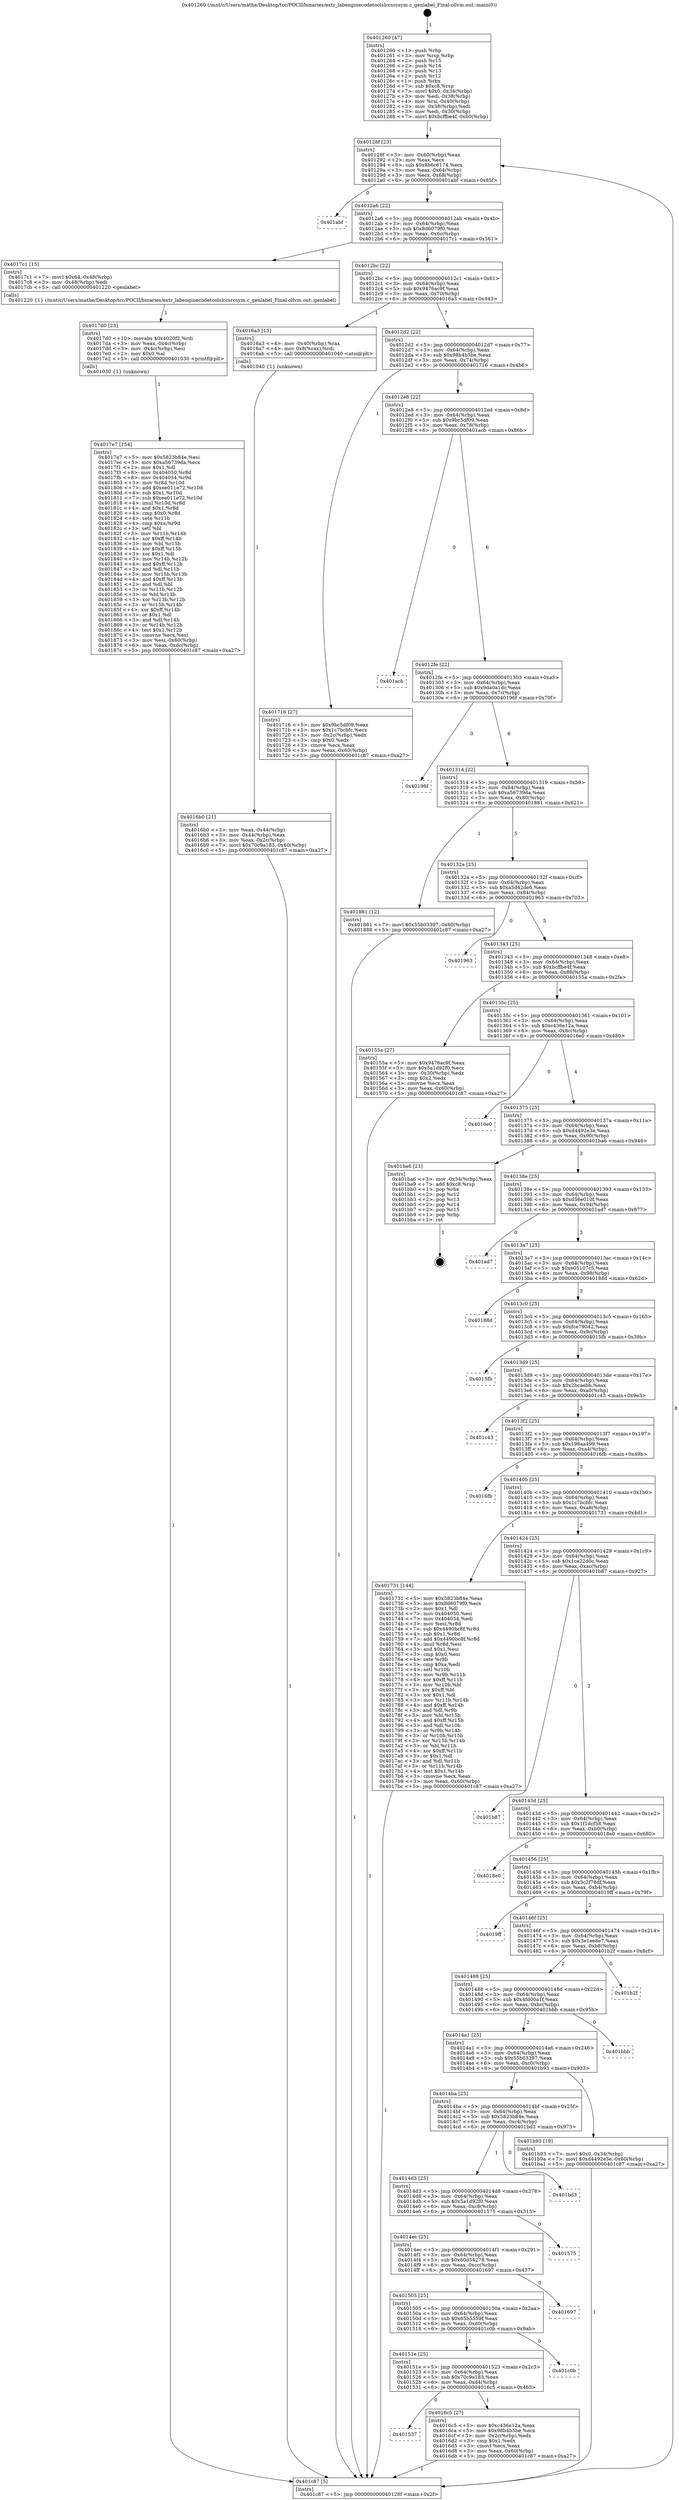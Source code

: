 digraph "0x401260" {
  label = "0x401260 (/mnt/c/Users/mathe/Desktop/tcc/POCII/binaries/extr_labenginecodetoolslccsrcsym.c_genlabel_Final-ollvm.out::main(0))"
  labelloc = "t"
  node[shape=record]

  Entry [label="",width=0.3,height=0.3,shape=circle,fillcolor=black,style=filled]
  "0x40128f" [label="{
     0x40128f [23]\l
     | [instrs]\l
     &nbsp;&nbsp;0x40128f \<+3\>: mov -0x60(%rbp),%eax\l
     &nbsp;&nbsp;0x401292 \<+2\>: mov %eax,%ecx\l
     &nbsp;&nbsp;0x401294 \<+6\>: sub $0x8b6c6174,%ecx\l
     &nbsp;&nbsp;0x40129a \<+3\>: mov %eax,-0x64(%rbp)\l
     &nbsp;&nbsp;0x40129d \<+3\>: mov %ecx,-0x68(%rbp)\l
     &nbsp;&nbsp;0x4012a0 \<+6\>: je 0000000000401abf \<main+0x85f\>\l
  }"]
  "0x401abf" [label="{
     0x401abf\l
  }", style=dashed]
  "0x4012a6" [label="{
     0x4012a6 [22]\l
     | [instrs]\l
     &nbsp;&nbsp;0x4012a6 \<+5\>: jmp 00000000004012ab \<main+0x4b\>\l
     &nbsp;&nbsp;0x4012ab \<+3\>: mov -0x64(%rbp),%eax\l
     &nbsp;&nbsp;0x4012ae \<+5\>: sub $0x8d6079f0,%eax\l
     &nbsp;&nbsp;0x4012b3 \<+3\>: mov %eax,-0x6c(%rbp)\l
     &nbsp;&nbsp;0x4012b6 \<+6\>: je 00000000004017c1 \<main+0x561\>\l
  }"]
  Exit [label="",width=0.3,height=0.3,shape=circle,fillcolor=black,style=filled,peripheries=2]
  "0x4017c1" [label="{
     0x4017c1 [15]\l
     | [instrs]\l
     &nbsp;&nbsp;0x4017c1 \<+7\>: movl $0x64,-0x48(%rbp)\l
     &nbsp;&nbsp;0x4017c8 \<+3\>: mov -0x48(%rbp),%edi\l
     &nbsp;&nbsp;0x4017cb \<+5\>: call 0000000000401220 \<genlabel\>\l
     | [calls]\l
     &nbsp;&nbsp;0x401220 \{1\} (/mnt/c/Users/mathe/Desktop/tcc/POCII/binaries/extr_labenginecodetoolslccsrcsym.c_genlabel_Final-ollvm.out::genlabel)\l
  }"]
  "0x4012bc" [label="{
     0x4012bc [22]\l
     | [instrs]\l
     &nbsp;&nbsp;0x4012bc \<+5\>: jmp 00000000004012c1 \<main+0x61\>\l
     &nbsp;&nbsp;0x4012c1 \<+3\>: mov -0x64(%rbp),%eax\l
     &nbsp;&nbsp;0x4012c4 \<+5\>: sub $0x9476ac9f,%eax\l
     &nbsp;&nbsp;0x4012c9 \<+3\>: mov %eax,-0x70(%rbp)\l
     &nbsp;&nbsp;0x4012cc \<+6\>: je 00000000004016a3 \<main+0x443\>\l
  }"]
  "0x4017e7" [label="{
     0x4017e7 [154]\l
     | [instrs]\l
     &nbsp;&nbsp;0x4017e7 \<+5\>: mov $0x5823b84e,%esi\l
     &nbsp;&nbsp;0x4017ec \<+5\>: mov $0xa56739da,%ecx\l
     &nbsp;&nbsp;0x4017f1 \<+2\>: mov $0x1,%dl\l
     &nbsp;&nbsp;0x4017f3 \<+8\>: mov 0x404050,%r8d\l
     &nbsp;&nbsp;0x4017fb \<+8\>: mov 0x404054,%r9d\l
     &nbsp;&nbsp;0x401803 \<+3\>: mov %r8d,%r10d\l
     &nbsp;&nbsp;0x401806 \<+7\>: add $0xee011e72,%r10d\l
     &nbsp;&nbsp;0x40180d \<+4\>: sub $0x1,%r10d\l
     &nbsp;&nbsp;0x401811 \<+7\>: sub $0xee011e72,%r10d\l
     &nbsp;&nbsp;0x401818 \<+4\>: imul %r10d,%r8d\l
     &nbsp;&nbsp;0x40181c \<+4\>: and $0x1,%r8d\l
     &nbsp;&nbsp;0x401820 \<+4\>: cmp $0x0,%r8d\l
     &nbsp;&nbsp;0x401824 \<+4\>: sete %r11b\l
     &nbsp;&nbsp;0x401828 \<+4\>: cmp $0xa,%r9d\l
     &nbsp;&nbsp;0x40182c \<+3\>: setl %bl\l
     &nbsp;&nbsp;0x40182f \<+3\>: mov %r11b,%r14b\l
     &nbsp;&nbsp;0x401832 \<+4\>: xor $0xff,%r14b\l
     &nbsp;&nbsp;0x401836 \<+3\>: mov %bl,%r15b\l
     &nbsp;&nbsp;0x401839 \<+4\>: xor $0xff,%r15b\l
     &nbsp;&nbsp;0x40183d \<+3\>: xor $0x1,%dl\l
     &nbsp;&nbsp;0x401840 \<+3\>: mov %r14b,%r12b\l
     &nbsp;&nbsp;0x401843 \<+4\>: and $0xff,%r12b\l
     &nbsp;&nbsp;0x401847 \<+3\>: and %dl,%r11b\l
     &nbsp;&nbsp;0x40184a \<+3\>: mov %r15b,%r13b\l
     &nbsp;&nbsp;0x40184d \<+4\>: and $0xff,%r13b\l
     &nbsp;&nbsp;0x401851 \<+2\>: and %dl,%bl\l
     &nbsp;&nbsp;0x401853 \<+3\>: or %r11b,%r12b\l
     &nbsp;&nbsp;0x401856 \<+3\>: or %bl,%r13b\l
     &nbsp;&nbsp;0x401859 \<+3\>: xor %r13b,%r12b\l
     &nbsp;&nbsp;0x40185c \<+3\>: or %r15b,%r14b\l
     &nbsp;&nbsp;0x40185f \<+4\>: xor $0xff,%r14b\l
     &nbsp;&nbsp;0x401863 \<+3\>: or $0x1,%dl\l
     &nbsp;&nbsp;0x401866 \<+3\>: and %dl,%r14b\l
     &nbsp;&nbsp;0x401869 \<+3\>: or %r14b,%r12b\l
     &nbsp;&nbsp;0x40186c \<+4\>: test $0x1,%r12b\l
     &nbsp;&nbsp;0x401870 \<+3\>: cmovne %ecx,%esi\l
     &nbsp;&nbsp;0x401873 \<+3\>: mov %esi,-0x60(%rbp)\l
     &nbsp;&nbsp;0x401876 \<+6\>: mov %eax,-0xdc(%rbp)\l
     &nbsp;&nbsp;0x40187c \<+5\>: jmp 0000000000401c87 \<main+0xa27\>\l
  }"]
  "0x4016a3" [label="{
     0x4016a3 [13]\l
     | [instrs]\l
     &nbsp;&nbsp;0x4016a3 \<+4\>: mov -0x40(%rbp),%rax\l
     &nbsp;&nbsp;0x4016a7 \<+4\>: mov 0x8(%rax),%rdi\l
     &nbsp;&nbsp;0x4016ab \<+5\>: call 0000000000401040 \<atoi@plt\>\l
     | [calls]\l
     &nbsp;&nbsp;0x401040 \{1\} (unknown)\l
  }"]
  "0x4012d2" [label="{
     0x4012d2 [22]\l
     | [instrs]\l
     &nbsp;&nbsp;0x4012d2 \<+5\>: jmp 00000000004012d7 \<main+0x77\>\l
     &nbsp;&nbsp;0x4012d7 \<+3\>: mov -0x64(%rbp),%eax\l
     &nbsp;&nbsp;0x4012da \<+5\>: sub $0x98b4b5be,%eax\l
     &nbsp;&nbsp;0x4012df \<+3\>: mov %eax,-0x74(%rbp)\l
     &nbsp;&nbsp;0x4012e2 \<+6\>: je 0000000000401716 \<main+0x4b6\>\l
  }"]
  "0x4017d0" [label="{
     0x4017d0 [23]\l
     | [instrs]\l
     &nbsp;&nbsp;0x4017d0 \<+10\>: movabs $0x4020f2,%rdi\l
     &nbsp;&nbsp;0x4017da \<+3\>: mov %eax,-0x4c(%rbp)\l
     &nbsp;&nbsp;0x4017dd \<+3\>: mov -0x4c(%rbp),%esi\l
     &nbsp;&nbsp;0x4017e0 \<+2\>: mov $0x0,%al\l
     &nbsp;&nbsp;0x4017e2 \<+5\>: call 0000000000401030 \<printf@plt\>\l
     | [calls]\l
     &nbsp;&nbsp;0x401030 \{1\} (unknown)\l
  }"]
  "0x401716" [label="{
     0x401716 [27]\l
     | [instrs]\l
     &nbsp;&nbsp;0x401716 \<+5\>: mov $0x9bc5df09,%eax\l
     &nbsp;&nbsp;0x40171b \<+5\>: mov $0x1c7bcbfc,%ecx\l
     &nbsp;&nbsp;0x401720 \<+3\>: mov -0x2c(%rbp),%edx\l
     &nbsp;&nbsp;0x401723 \<+3\>: cmp $0x0,%edx\l
     &nbsp;&nbsp;0x401726 \<+3\>: cmove %ecx,%eax\l
     &nbsp;&nbsp;0x401729 \<+3\>: mov %eax,-0x60(%rbp)\l
     &nbsp;&nbsp;0x40172c \<+5\>: jmp 0000000000401c87 \<main+0xa27\>\l
  }"]
  "0x4012e8" [label="{
     0x4012e8 [22]\l
     | [instrs]\l
     &nbsp;&nbsp;0x4012e8 \<+5\>: jmp 00000000004012ed \<main+0x8d\>\l
     &nbsp;&nbsp;0x4012ed \<+3\>: mov -0x64(%rbp),%eax\l
     &nbsp;&nbsp;0x4012f0 \<+5\>: sub $0x9bc5df09,%eax\l
     &nbsp;&nbsp;0x4012f5 \<+3\>: mov %eax,-0x78(%rbp)\l
     &nbsp;&nbsp;0x4012f8 \<+6\>: je 0000000000401acb \<main+0x86b\>\l
  }"]
  "0x401537" [label="{
     0x401537\l
  }", style=dashed]
  "0x401acb" [label="{
     0x401acb\l
  }", style=dashed]
  "0x4012fe" [label="{
     0x4012fe [22]\l
     | [instrs]\l
     &nbsp;&nbsp;0x4012fe \<+5\>: jmp 0000000000401303 \<main+0xa3\>\l
     &nbsp;&nbsp;0x401303 \<+3\>: mov -0x64(%rbp),%eax\l
     &nbsp;&nbsp;0x401306 \<+5\>: sub $0x9da0a1dc,%eax\l
     &nbsp;&nbsp;0x40130b \<+3\>: mov %eax,-0x7c(%rbp)\l
     &nbsp;&nbsp;0x40130e \<+6\>: je 000000000040196f \<main+0x70f\>\l
  }"]
  "0x4016c5" [label="{
     0x4016c5 [27]\l
     | [instrs]\l
     &nbsp;&nbsp;0x4016c5 \<+5\>: mov $0xc436e12a,%eax\l
     &nbsp;&nbsp;0x4016ca \<+5\>: mov $0x98b4b5be,%ecx\l
     &nbsp;&nbsp;0x4016cf \<+3\>: mov -0x2c(%rbp),%edx\l
     &nbsp;&nbsp;0x4016d2 \<+3\>: cmp $0x1,%edx\l
     &nbsp;&nbsp;0x4016d5 \<+3\>: cmovl %ecx,%eax\l
     &nbsp;&nbsp;0x4016d8 \<+3\>: mov %eax,-0x60(%rbp)\l
     &nbsp;&nbsp;0x4016db \<+5\>: jmp 0000000000401c87 \<main+0xa27\>\l
  }"]
  "0x40196f" [label="{
     0x40196f\l
  }", style=dashed]
  "0x401314" [label="{
     0x401314 [22]\l
     | [instrs]\l
     &nbsp;&nbsp;0x401314 \<+5\>: jmp 0000000000401319 \<main+0xb9\>\l
     &nbsp;&nbsp;0x401319 \<+3\>: mov -0x64(%rbp),%eax\l
     &nbsp;&nbsp;0x40131c \<+5\>: sub $0xa56739da,%eax\l
     &nbsp;&nbsp;0x401321 \<+3\>: mov %eax,-0x80(%rbp)\l
     &nbsp;&nbsp;0x401324 \<+6\>: je 0000000000401881 \<main+0x621\>\l
  }"]
  "0x40151e" [label="{
     0x40151e [25]\l
     | [instrs]\l
     &nbsp;&nbsp;0x40151e \<+5\>: jmp 0000000000401523 \<main+0x2c3\>\l
     &nbsp;&nbsp;0x401523 \<+3\>: mov -0x64(%rbp),%eax\l
     &nbsp;&nbsp;0x401526 \<+5\>: sub $0x70c9a183,%eax\l
     &nbsp;&nbsp;0x40152b \<+6\>: mov %eax,-0xd4(%rbp)\l
     &nbsp;&nbsp;0x401531 \<+6\>: je 00000000004016c5 \<main+0x465\>\l
  }"]
  "0x401881" [label="{
     0x401881 [12]\l
     | [instrs]\l
     &nbsp;&nbsp;0x401881 \<+7\>: movl $0x55b03397,-0x60(%rbp)\l
     &nbsp;&nbsp;0x401888 \<+5\>: jmp 0000000000401c87 \<main+0xa27\>\l
  }"]
  "0x40132a" [label="{
     0x40132a [25]\l
     | [instrs]\l
     &nbsp;&nbsp;0x40132a \<+5\>: jmp 000000000040132f \<main+0xcf\>\l
     &nbsp;&nbsp;0x40132f \<+3\>: mov -0x64(%rbp),%eax\l
     &nbsp;&nbsp;0x401332 \<+5\>: sub $0xa5d42de6,%eax\l
     &nbsp;&nbsp;0x401337 \<+6\>: mov %eax,-0x84(%rbp)\l
     &nbsp;&nbsp;0x40133d \<+6\>: je 0000000000401963 \<main+0x703\>\l
  }"]
  "0x401c0b" [label="{
     0x401c0b\l
  }", style=dashed]
  "0x401963" [label="{
     0x401963\l
  }", style=dashed]
  "0x401343" [label="{
     0x401343 [25]\l
     | [instrs]\l
     &nbsp;&nbsp;0x401343 \<+5\>: jmp 0000000000401348 \<main+0xe8\>\l
     &nbsp;&nbsp;0x401348 \<+3\>: mov -0x64(%rbp),%eax\l
     &nbsp;&nbsp;0x40134b \<+5\>: sub $0xbcffbe4f,%eax\l
     &nbsp;&nbsp;0x401350 \<+6\>: mov %eax,-0x88(%rbp)\l
     &nbsp;&nbsp;0x401356 \<+6\>: je 000000000040155a \<main+0x2fa\>\l
  }"]
  "0x401505" [label="{
     0x401505 [25]\l
     | [instrs]\l
     &nbsp;&nbsp;0x401505 \<+5\>: jmp 000000000040150a \<main+0x2aa\>\l
     &nbsp;&nbsp;0x40150a \<+3\>: mov -0x64(%rbp),%eax\l
     &nbsp;&nbsp;0x40150d \<+5\>: sub $0x65b5559f,%eax\l
     &nbsp;&nbsp;0x401512 \<+6\>: mov %eax,-0xd0(%rbp)\l
     &nbsp;&nbsp;0x401518 \<+6\>: je 0000000000401c0b \<main+0x9ab\>\l
  }"]
  "0x40155a" [label="{
     0x40155a [27]\l
     | [instrs]\l
     &nbsp;&nbsp;0x40155a \<+5\>: mov $0x9476ac9f,%eax\l
     &nbsp;&nbsp;0x40155f \<+5\>: mov $0x5a1d92f0,%ecx\l
     &nbsp;&nbsp;0x401564 \<+3\>: mov -0x30(%rbp),%edx\l
     &nbsp;&nbsp;0x401567 \<+3\>: cmp $0x2,%edx\l
     &nbsp;&nbsp;0x40156a \<+3\>: cmovne %ecx,%eax\l
     &nbsp;&nbsp;0x40156d \<+3\>: mov %eax,-0x60(%rbp)\l
     &nbsp;&nbsp;0x401570 \<+5\>: jmp 0000000000401c87 \<main+0xa27\>\l
  }"]
  "0x40135c" [label="{
     0x40135c [25]\l
     | [instrs]\l
     &nbsp;&nbsp;0x40135c \<+5\>: jmp 0000000000401361 \<main+0x101\>\l
     &nbsp;&nbsp;0x401361 \<+3\>: mov -0x64(%rbp),%eax\l
     &nbsp;&nbsp;0x401364 \<+5\>: sub $0xc436e12a,%eax\l
     &nbsp;&nbsp;0x401369 \<+6\>: mov %eax,-0x8c(%rbp)\l
     &nbsp;&nbsp;0x40136f \<+6\>: je 00000000004016e0 \<main+0x480\>\l
  }"]
  "0x401c87" [label="{
     0x401c87 [5]\l
     | [instrs]\l
     &nbsp;&nbsp;0x401c87 \<+5\>: jmp 000000000040128f \<main+0x2f\>\l
  }"]
  "0x401260" [label="{
     0x401260 [47]\l
     | [instrs]\l
     &nbsp;&nbsp;0x401260 \<+1\>: push %rbp\l
     &nbsp;&nbsp;0x401261 \<+3\>: mov %rsp,%rbp\l
     &nbsp;&nbsp;0x401264 \<+2\>: push %r15\l
     &nbsp;&nbsp;0x401266 \<+2\>: push %r14\l
     &nbsp;&nbsp;0x401268 \<+2\>: push %r13\l
     &nbsp;&nbsp;0x40126a \<+2\>: push %r12\l
     &nbsp;&nbsp;0x40126c \<+1\>: push %rbx\l
     &nbsp;&nbsp;0x40126d \<+7\>: sub $0xc8,%rsp\l
     &nbsp;&nbsp;0x401274 \<+7\>: movl $0x0,-0x34(%rbp)\l
     &nbsp;&nbsp;0x40127b \<+3\>: mov %edi,-0x38(%rbp)\l
     &nbsp;&nbsp;0x40127e \<+4\>: mov %rsi,-0x40(%rbp)\l
     &nbsp;&nbsp;0x401282 \<+3\>: mov -0x38(%rbp),%edi\l
     &nbsp;&nbsp;0x401285 \<+3\>: mov %edi,-0x30(%rbp)\l
     &nbsp;&nbsp;0x401288 \<+7\>: movl $0xbcffbe4f,-0x60(%rbp)\l
  }"]
  "0x4016b0" [label="{
     0x4016b0 [21]\l
     | [instrs]\l
     &nbsp;&nbsp;0x4016b0 \<+3\>: mov %eax,-0x44(%rbp)\l
     &nbsp;&nbsp;0x4016b3 \<+3\>: mov -0x44(%rbp),%eax\l
     &nbsp;&nbsp;0x4016b6 \<+3\>: mov %eax,-0x2c(%rbp)\l
     &nbsp;&nbsp;0x4016b9 \<+7\>: movl $0x70c9a183,-0x60(%rbp)\l
     &nbsp;&nbsp;0x4016c0 \<+5\>: jmp 0000000000401c87 \<main+0xa27\>\l
  }"]
  "0x401697" [label="{
     0x401697\l
  }", style=dashed]
  "0x4016e0" [label="{
     0x4016e0\l
  }", style=dashed]
  "0x401375" [label="{
     0x401375 [25]\l
     | [instrs]\l
     &nbsp;&nbsp;0x401375 \<+5\>: jmp 000000000040137a \<main+0x11a\>\l
     &nbsp;&nbsp;0x40137a \<+3\>: mov -0x64(%rbp),%eax\l
     &nbsp;&nbsp;0x40137d \<+5\>: sub $0xd4492e3e,%eax\l
     &nbsp;&nbsp;0x401382 \<+6\>: mov %eax,-0x90(%rbp)\l
     &nbsp;&nbsp;0x401388 \<+6\>: je 0000000000401ba6 \<main+0x946\>\l
  }"]
  "0x4014ec" [label="{
     0x4014ec [25]\l
     | [instrs]\l
     &nbsp;&nbsp;0x4014ec \<+5\>: jmp 00000000004014f1 \<main+0x291\>\l
     &nbsp;&nbsp;0x4014f1 \<+3\>: mov -0x64(%rbp),%eax\l
     &nbsp;&nbsp;0x4014f4 \<+5\>: sub $0x60d54278,%eax\l
     &nbsp;&nbsp;0x4014f9 \<+6\>: mov %eax,-0xcc(%rbp)\l
     &nbsp;&nbsp;0x4014ff \<+6\>: je 0000000000401697 \<main+0x437\>\l
  }"]
  "0x401ba6" [label="{
     0x401ba6 [21]\l
     | [instrs]\l
     &nbsp;&nbsp;0x401ba6 \<+3\>: mov -0x34(%rbp),%eax\l
     &nbsp;&nbsp;0x401ba9 \<+7\>: add $0xc8,%rsp\l
     &nbsp;&nbsp;0x401bb0 \<+1\>: pop %rbx\l
     &nbsp;&nbsp;0x401bb1 \<+2\>: pop %r12\l
     &nbsp;&nbsp;0x401bb3 \<+2\>: pop %r13\l
     &nbsp;&nbsp;0x401bb5 \<+2\>: pop %r14\l
     &nbsp;&nbsp;0x401bb7 \<+2\>: pop %r15\l
     &nbsp;&nbsp;0x401bb9 \<+1\>: pop %rbp\l
     &nbsp;&nbsp;0x401bba \<+1\>: ret\l
  }"]
  "0x40138e" [label="{
     0x40138e [25]\l
     | [instrs]\l
     &nbsp;&nbsp;0x40138e \<+5\>: jmp 0000000000401393 \<main+0x133\>\l
     &nbsp;&nbsp;0x401393 \<+3\>: mov -0x64(%rbp),%eax\l
     &nbsp;&nbsp;0x401396 \<+5\>: sub $0xd56e010f,%eax\l
     &nbsp;&nbsp;0x40139b \<+6\>: mov %eax,-0x94(%rbp)\l
     &nbsp;&nbsp;0x4013a1 \<+6\>: je 0000000000401ad7 \<main+0x877\>\l
  }"]
  "0x401575" [label="{
     0x401575\l
  }", style=dashed]
  "0x401ad7" [label="{
     0x401ad7\l
  }", style=dashed]
  "0x4013a7" [label="{
     0x4013a7 [25]\l
     | [instrs]\l
     &nbsp;&nbsp;0x4013a7 \<+5\>: jmp 00000000004013ac \<main+0x14c\>\l
     &nbsp;&nbsp;0x4013ac \<+3\>: mov -0x64(%rbp),%eax\l
     &nbsp;&nbsp;0x4013af \<+5\>: sub $0xe05107c5,%eax\l
     &nbsp;&nbsp;0x4013b4 \<+6\>: mov %eax,-0x98(%rbp)\l
     &nbsp;&nbsp;0x4013ba \<+6\>: je 000000000040188d \<main+0x62d\>\l
  }"]
  "0x4014d3" [label="{
     0x4014d3 [25]\l
     | [instrs]\l
     &nbsp;&nbsp;0x4014d3 \<+5\>: jmp 00000000004014d8 \<main+0x278\>\l
     &nbsp;&nbsp;0x4014d8 \<+3\>: mov -0x64(%rbp),%eax\l
     &nbsp;&nbsp;0x4014db \<+5\>: sub $0x5a1d92f0,%eax\l
     &nbsp;&nbsp;0x4014e0 \<+6\>: mov %eax,-0xc8(%rbp)\l
     &nbsp;&nbsp;0x4014e6 \<+6\>: je 0000000000401575 \<main+0x315\>\l
  }"]
  "0x40188d" [label="{
     0x40188d\l
  }", style=dashed]
  "0x4013c0" [label="{
     0x4013c0 [25]\l
     | [instrs]\l
     &nbsp;&nbsp;0x4013c0 \<+5\>: jmp 00000000004013c5 \<main+0x165\>\l
     &nbsp;&nbsp;0x4013c5 \<+3\>: mov -0x64(%rbp),%eax\l
     &nbsp;&nbsp;0x4013c8 \<+5\>: sub $0xfce79042,%eax\l
     &nbsp;&nbsp;0x4013cd \<+6\>: mov %eax,-0x9c(%rbp)\l
     &nbsp;&nbsp;0x4013d3 \<+6\>: je 00000000004015fb \<main+0x39b\>\l
  }"]
  "0x401bd3" [label="{
     0x401bd3\l
  }", style=dashed]
  "0x4015fb" [label="{
     0x4015fb\l
  }", style=dashed]
  "0x4013d9" [label="{
     0x4013d9 [25]\l
     | [instrs]\l
     &nbsp;&nbsp;0x4013d9 \<+5\>: jmp 00000000004013de \<main+0x17e\>\l
     &nbsp;&nbsp;0x4013de \<+3\>: mov -0x64(%rbp),%eax\l
     &nbsp;&nbsp;0x4013e1 \<+5\>: sub $0x2bcaebb,%eax\l
     &nbsp;&nbsp;0x4013e6 \<+6\>: mov %eax,-0xa0(%rbp)\l
     &nbsp;&nbsp;0x4013ec \<+6\>: je 0000000000401c43 \<main+0x9e3\>\l
  }"]
  "0x4014ba" [label="{
     0x4014ba [25]\l
     | [instrs]\l
     &nbsp;&nbsp;0x4014ba \<+5\>: jmp 00000000004014bf \<main+0x25f\>\l
     &nbsp;&nbsp;0x4014bf \<+3\>: mov -0x64(%rbp),%eax\l
     &nbsp;&nbsp;0x4014c2 \<+5\>: sub $0x5823b84e,%eax\l
     &nbsp;&nbsp;0x4014c7 \<+6\>: mov %eax,-0xc4(%rbp)\l
     &nbsp;&nbsp;0x4014cd \<+6\>: je 0000000000401bd3 \<main+0x973\>\l
  }"]
  "0x401c43" [label="{
     0x401c43\l
  }", style=dashed]
  "0x4013f2" [label="{
     0x4013f2 [25]\l
     | [instrs]\l
     &nbsp;&nbsp;0x4013f2 \<+5\>: jmp 00000000004013f7 \<main+0x197\>\l
     &nbsp;&nbsp;0x4013f7 \<+3\>: mov -0x64(%rbp),%eax\l
     &nbsp;&nbsp;0x4013fa \<+5\>: sub $0x196aa499,%eax\l
     &nbsp;&nbsp;0x4013ff \<+6\>: mov %eax,-0xa4(%rbp)\l
     &nbsp;&nbsp;0x401405 \<+6\>: je 00000000004016fb \<main+0x49b\>\l
  }"]
  "0x401b93" [label="{
     0x401b93 [19]\l
     | [instrs]\l
     &nbsp;&nbsp;0x401b93 \<+7\>: movl $0x0,-0x34(%rbp)\l
     &nbsp;&nbsp;0x401b9a \<+7\>: movl $0xd4492e3e,-0x60(%rbp)\l
     &nbsp;&nbsp;0x401ba1 \<+5\>: jmp 0000000000401c87 \<main+0xa27\>\l
  }"]
  "0x4016fb" [label="{
     0x4016fb\l
  }", style=dashed]
  "0x40140b" [label="{
     0x40140b [25]\l
     | [instrs]\l
     &nbsp;&nbsp;0x40140b \<+5\>: jmp 0000000000401410 \<main+0x1b0\>\l
     &nbsp;&nbsp;0x401410 \<+3\>: mov -0x64(%rbp),%eax\l
     &nbsp;&nbsp;0x401413 \<+5\>: sub $0x1c7bcbfc,%eax\l
     &nbsp;&nbsp;0x401418 \<+6\>: mov %eax,-0xa8(%rbp)\l
     &nbsp;&nbsp;0x40141e \<+6\>: je 0000000000401731 \<main+0x4d1\>\l
  }"]
  "0x4014a1" [label="{
     0x4014a1 [25]\l
     | [instrs]\l
     &nbsp;&nbsp;0x4014a1 \<+5\>: jmp 00000000004014a6 \<main+0x246\>\l
     &nbsp;&nbsp;0x4014a6 \<+3\>: mov -0x64(%rbp),%eax\l
     &nbsp;&nbsp;0x4014a9 \<+5\>: sub $0x55b03397,%eax\l
     &nbsp;&nbsp;0x4014ae \<+6\>: mov %eax,-0xc0(%rbp)\l
     &nbsp;&nbsp;0x4014b4 \<+6\>: je 0000000000401b93 \<main+0x933\>\l
  }"]
  "0x401731" [label="{
     0x401731 [144]\l
     | [instrs]\l
     &nbsp;&nbsp;0x401731 \<+5\>: mov $0x5823b84e,%eax\l
     &nbsp;&nbsp;0x401736 \<+5\>: mov $0x8d6079f0,%ecx\l
     &nbsp;&nbsp;0x40173b \<+2\>: mov $0x1,%dl\l
     &nbsp;&nbsp;0x40173d \<+7\>: mov 0x404050,%esi\l
     &nbsp;&nbsp;0x401744 \<+7\>: mov 0x404054,%edi\l
     &nbsp;&nbsp;0x40174b \<+3\>: mov %esi,%r8d\l
     &nbsp;&nbsp;0x40174e \<+7\>: sub $0x4490bc8f,%r8d\l
     &nbsp;&nbsp;0x401755 \<+4\>: sub $0x1,%r8d\l
     &nbsp;&nbsp;0x401759 \<+7\>: add $0x4490bc8f,%r8d\l
     &nbsp;&nbsp;0x401760 \<+4\>: imul %r8d,%esi\l
     &nbsp;&nbsp;0x401764 \<+3\>: and $0x1,%esi\l
     &nbsp;&nbsp;0x401767 \<+3\>: cmp $0x0,%esi\l
     &nbsp;&nbsp;0x40176a \<+4\>: sete %r9b\l
     &nbsp;&nbsp;0x40176e \<+3\>: cmp $0xa,%edi\l
     &nbsp;&nbsp;0x401771 \<+4\>: setl %r10b\l
     &nbsp;&nbsp;0x401775 \<+3\>: mov %r9b,%r11b\l
     &nbsp;&nbsp;0x401778 \<+4\>: xor $0xff,%r11b\l
     &nbsp;&nbsp;0x40177c \<+3\>: mov %r10b,%bl\l
     &nbsp;&nbsp;0x40177f \<+3\>: xor $0xff,%bl\l
     &nbsp;&nbsp;0x401782 \<+3\>: xor $0x1,%dl\l
     &nbsp;&nbsp;0x401785 \<+3\>: mov %r11b,%r14b\l
     &nbsp;&nbsp;0x401788 \<+4\>: and $0xff,%r14b\l
     &nbsp;&nbsp;0x40178c \<+3\>: and %dl,%r9b\l
     &nbsp;&nbsp;0x40178f \<+3\>: mov %bl,%r15b\l
     &nbsp;&nbsp;0x401792 \<+4\>: and $0xff,%r15b\l
     &nbsp;&nbsp;0x401796 \<+3\>: and %dl,%r10b\l
     &nbsp;&nbsp;0x401799 \<+3\>: or %r9b,%r14b\l
     &nbsp;&nbsp;0x40179c \<+3\>: or %r10b,%r15b\l
     &nbsp;&nbsp;0x40179f \<+3\>: xor %r15b,%r14b\l
     &nbsp;&nbsp;0x4017a2 \<+3\>: or %bl,%r11b\l
     &nbsp;&nbsp;0x4017a5 \<+4\>: xor $0xff,%r11b\l
     &nbsp;&nbsp;0x4017a9 \<+3\>: or $0x1,%dl\l
     &nbsp;&nbsp;0x4017ac \<+3\>: and %dl,%r11b\l
     &nbsp;&nbsp;0x4017af \<+3\>: or %r11b,%r14b\l
     &nbsp;&nbsp;0x4017b2 \<+4\>: test $0x1,%r14b\l
     &nbsp;&nbsp;0x4017b6 \<+3\>: cmovne %ecx,%eax\l
     &nbsp;&nbsp;0x4017b9 \<+3\>: mov %eax,-0x60(%rbp)\l
     &nbsp;&nbsp;0x4017bc \<+5\>: jmp 0000000000401c87 \<main+0xa27\>\l
  }"]
  "0x401424" [label="{
     0x401424 [25]\l
     | [instrs]\l
     &nbsp;&nbsp;0x401424 \<+5\>: jmp 0000000000401429 \<main+0x1c9\>\l
     &nbsp;&nbsp;0x401429 \<+3\>: mov -0x64(%rbp),%eax\l
     &nbsp;&nbsp;0x40142c \<+5\>: sub $0x1ce22d0c,%eax\l
     &nbsp;&nbsp;0x401431 \<+6\>: mov %eax,-0xac(%rbp)\l
     &nbsp;&nbsp;0x401437 \<+6\>: je 0000000000401b87 \<main+0x927\>\l
  }"]
  "0x401bbb" [label="{
     0x401bbb\l
  }", style=dashed]
  "0x401b87" [label="{
     0x401b87\l
  }", style=dashed]
  "0x40143d" [label="{
     0x40143d [25]\l
     | [instrs]\l
     &nbsp;&nbsp;0x40143d \<+5\>: jmp 0000000000401442 \<main+0x1e2\>\l
     &nbsp;&nbsp;0x401442 \<+3\>: mov -0x64(%rbp),%eax\l
     &nbsp;&nbsp;0x401445 \<+5\>: sub $0x1f1dcf58,%eax\l
     &nbsp;&nbsp;0x40144a \<+6\>: mov %eax,-0xb0(%rbp)\l
     &nbsp;&nbsp;0x401450 \<+6\>: je 00000000004018e0 \<main+0x680\>\l
  }"]
  "0x401488" [label="{
     0x401488 [25]\l
     | [instrs]\l
     &nbsp;&nbsp;0x401488 \<+5\>: jmp 000000000040148d \<main+0x22d\>\l
     &nbsp;&nbsp;0x40148d \<+3\>: mov -0x64(%rbp),%eax\l
     &nbsp;&nbsp;0x401490 \<+5\>: sub $0x4fd00a1f,%eax\l
     &nbsp;&nbsp;0x401495 \<+6\>: mov %eax,-0xbc(%rbp)\l
     &nbsp;&nbsp;0x40149b \<+6\>: je 0000000000401bbb \<main+0x95b\>\l
  }"]
  "0x4018e0" [label="{
     0x4018e0\l
  }", style=dashed]
  "0x401456" [label="{
     0x401456 [25]\l
     | [instrs]\l
     &nbsp;&nbsp;0x401456 \<+5\>: jmp 000000000040145b \<main+0x1fb\>\l
     &nbsp;&nbsp;0x40145b \<+3\>: mov -0x64(%rbp),%eax\l
     &nbsp;&nbsp;0x40145e \<+5\>: sub $0x3c2f78df,%eax\l
     &nbsp;&nbsp;0x401463 \<+6\>: mov %eax,-0xb4(%rbp)\l
     &nbsp;&nbsp;0x401469 \<+6\>: je 00000000004019ff \<main+0x79f\>\l
  }"]
  "0x401b2f" [label="{
     0x401b2f\l
  }", style=dashed]
  "0x4019ff" [label="{
     0x4019ff\l
  }", style=dashed]
  "0x40146f" [label="{
     0x40146f [25]\l
     | [instrs]\l
     &nbsp;&nbsp;0x40146f \<+5\>: jmp 0000000000401474 \<main+0x214\>\l
     &nbsp;&nbsp;0x401474 \<+3\>: mov -0x64(%rbp),%eax\l
     &nbsp;&nbsp;0x401477 \<+5\>: sub $0x3e1ee8e7,%eax\l
     &nbsp;&nbsp;0x40147c \<+6\>: mov %eax,-0xb8(%rbp)\l
     &nbsp;&nbsp;0x401482 \<+6\>: je 0000000000401b2f \<main+0x8cf\>\l
  }"]
  Entry -> "0x401260" [label=" 1"]
  "0x40128f" -> "0x401abf" [label=" 0"]
  "0x40128f" -> "0x4012a6" [label=" 9"]
  "0x401ba6" -> Exit [label=" 1"]
  "0x4012a6" -> "0x4017c1" [label=" 1"]
  "0x4012a6" -> "0x4012bc" [label=" 8"]
  "0x401b93" -> "0x401c87" [label=" 1"]
  "0x4012bc" -> "0x4016a3" [label=" 1"]
  "0x4012bc" -> "0x4012d2" [label=" 7"]
  "0x401881" -> "0x401c87" [label=" 1"]
  "0x4012d2" -> "0x401716" [label=" 1"]
  "0x4012d2" -> "0x4012e8" [label=" 6"]
  "0x4017e7" -> "0x401c87" [label=" 1"]
  "0x4012e8" -> "0x401acb" [label=" 0"]
  "0x4012e8" -> "0x4012fe" [label=" 6"]
  "0x4017d0" -> "0x4017e7" [label=" 1"]
  "0x4012fe" -> "0x40196f" [label=" 0"]
  "0x4012fe" -> "0x401314" [label=" 6"]
  "0x4017c1" -> "0x4017d0" [label=" 1"]
  "0x401314" -> "0x401881" [label=" 1"]
  "0x401314" -> "0x40132a" [label=" 5"]
  "0x401716" -> "0x401c87" [label=" 1"]
  "0x40132a" -> "0x401963" [label=" 0"]
  "0x40132a" -> "0x401343" [label=" 5"]
  "0x4016c5" -> "0x401c87" [label=" 1"]
  "0x401343" -> "0x40155a" [label=" 1"]
  "0x401343" -> "0x40135c" [label=" 4"]
  "0x40155a" -> "0x401c87" [label=" 1"]
  "0x401260" -> "0x40128f" [label=" 1"]
  "0x401c87" -> "0x40128f" [label=" 8"]
  "0x4016a3" -> "0x4016b0" [label=" 1"]
  "0x4016b0" -> "0x401c87" [label=" 1"]
  "0x40151e" -> "0x4016c5" [label=" 1"]
  "0x40135c" -> "0x4016e0" [label=" 0"]
  "0x40135c" -> "0x401375" [label=" 4"]
  "0x401731" -> "0x401c87" [label=" 1"]
  "0x401375" -> "0x401ba6" [label=" 1"]
  "0x401375" -> "0x40138e" [label=" 3"]
  "0x401505" -> "0x401c0b" [label=" 0"]
  "0x40138e" -> "0x401ad7" [label=" 0"]
  "0x40138e" -> "0x4013a7" [label=" 3"]
  "0x40151e" -> "0x401537" [label=" 0"]
  "0x4013a7" -> "0x40188d" [label=" 0"]
  "0x4013a7" -> "0x4013c0" [label=" 3"]
  "0x4014ec" -> "0x401697" [label=" 0"]
  "0x4013c0" -> "0x4015fb" [label=" 0"]
  "0x4013c0" -> "0x4013d9" [label=" 3"]
  "0x401505" -> "0x40151e" [label=" 1"]
  "0x4013d9" -> "0x401c43" [label=" 0"]
  "0x4013d9" -> "0x4013f2" [label=" 3"]
  "0x4014d3" -> "0x401575" [label=" 0"]
  "0x4013f2" -> "0x4016fb" [label=" 0"]
  "0x4013f2" -> "0x40140b" [label=" 3"]
  "0x4014ec" -> "0x401505" [label=" 1"]
  "0x40140b" -> "0x401731" [label=" 1"]
  "0x40140b" -> "0x401424" [label=" 2"]
  "0x4014ba" -> "0x401bd3" [label=" 0"]
  "0x401424" -> "0x401b87" [label=" 0"]
  "0x401424" -> "0x40143d" [label=" 2"]
  "0x4014d3" -> "0x4014ec" [label=" 1"]
  "0x40143d" -> "0x4018e0" [label=" 0"]
  "0x40143d" -> "0x401456" [label=" 2"]
  "0x4014a1" -> "0x401b93" [label=" 1"]
  "0x401456" -> "0x4019ff" [label=" 0"]
  "0x401456" -> "0x40146f" [label=" 2"]
  "0x4014ba" -> "0x4014d3" [label=" 1"]
  "0x40146f" -> "0x401b2f" [label=" 0"]
  "0x40146f" -> "0x401488" [label=" 2"]
  "0x4014a1" -> "0x4014ba" [label=" 1"]
  "0x401488" -> "0x401bbb" [label=" 0"]
  "0x401488" -> "0x4014a1" [label=" 2"]
}
